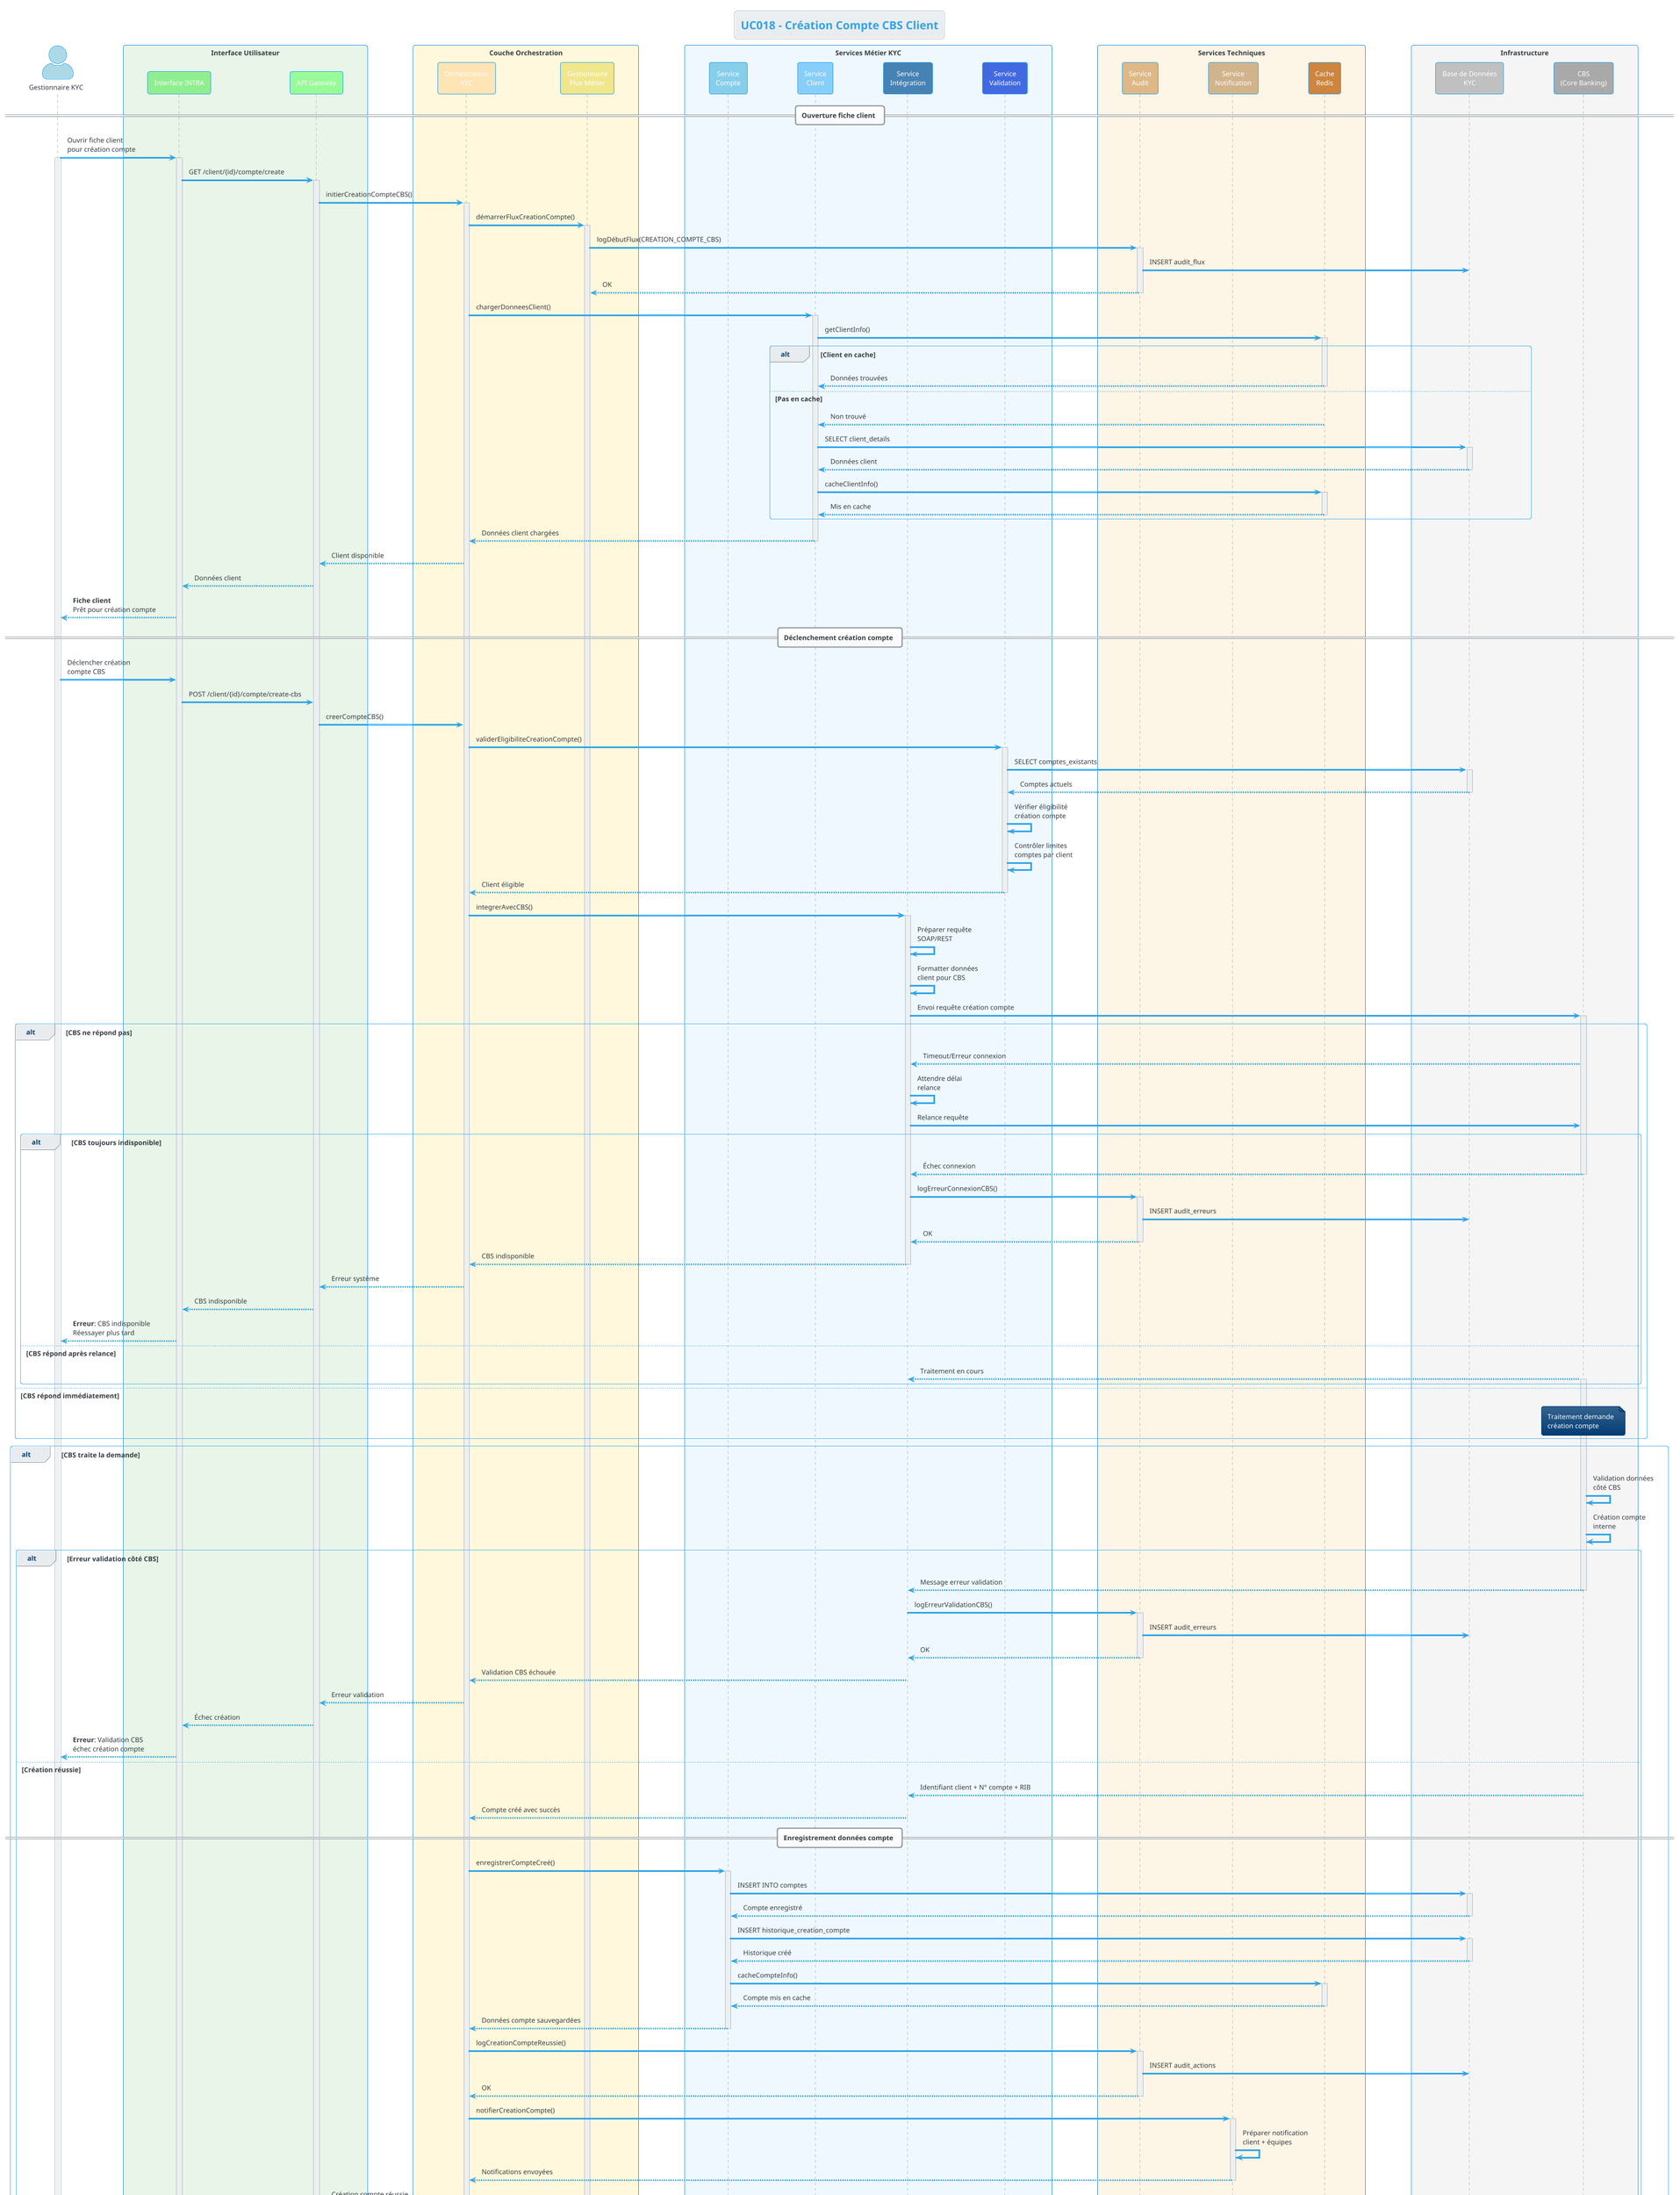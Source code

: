 @startuml UC018
!theme cerulean

title UC018 - Création Compte CBS Client
skinparam actorStyle awesome
skinparam sequenceBoxBorderColor #1E88E5
skinparam participantBackgroundColor #E3F2FD
skinparam lifeline {
    BackgroundColor #BBDEFB
}

' Acteurs externes
actor "Gestionnaire KYC" as Gestionnaire #LightBlue

' Couche présentation
box "Interface Utilisateur" #E8F5E8
    participant "Interface INTRA" as WebUI #90EE90
    participant "API Gateway" as Gateway #98FB98
end box

' Couche orchestration
box "Couche Orchestration" #FFF8DC
    participant "Orchestrateur\nKYC" as Orchestrator #FFE4B5
    participant "Gestionnaire\nFlux Métier" as FluxManager #F0E68C
end box

' Services métier
box "Services Métier KYC" #F0F8FF
    participant "Service\nCompte" as CompteService #87CEEB
    participant "Service\nClient" as ClientService #87CEFA
    participant "Service\nIntégration" as IntegrationService #4682B4
    participant "Service\nValidation" as ValidationService #4169E1
end box

' Services techniques
box "Services Techniques" #FDF5E6
    participant "Service\nAudit" as AuditService #DEB887
    participant "Service\nNotification" as NotificationService #D2B48C
    participant "Cache\nRedis" as CacheService #CD853F
end box

' Infrastructure
box "Infrastructure" #F5F5F5
    participant "Base de Données\nKYC" as DB #C0C0C0
    participant "CBS\n(Core Banking)" as CBS #A9A9A9
end box

== Ouverture fiche client ==

Gestionnaire -> WebUI : Ouvrir fiche client\npour création compte
activate Gestionnaire
activate WebUI

WebUI -> Gateway : GET /client/{id}/compte/create
activate Gateway

Gateway -> Orchestrator : initierCreationCompteCBS()
activate Orchestrator

Orchestrator -> FluxManager : démarrerFluxCreationCompte()
activate FluxManager

FluxManager -> AuditService : logDébutFlux(CREATION_COMPTE_CBS)
activate AuditService
AuditService -> DB : INSERT audit_flux
AuditService --> FluxManager : OK
deactivate AuditService

' Chargement données client
Orchestrator -> ClientService : chargerDonneesClient()
activate ClientService

ClientService -> CacheService : getClientInfo()
activate CacheService

alt Client en cache
    CacheService --> ClientService : Données trouvées
    deactivate CacheService
    
else Pas en cache
    CacheService --> ClientService : Non trouvé
    deactivate CacheService
    
    ClientService -> DB : SELECT client_details
    activate DB
    DB --> ClientService : Données client
    deactivate DB
    
    ClientService -> CacheService : cacheClientInfo()
    activate CacheService
    CacheService --> ClientService : Mis en cache
    deactivate CacheService
end

ClientService --> Orchestrator : Données client chargées
deactivate ClientService

Orchestrator --> Gateway : Client disponible
Gateway --> WebUI : Données client
WebUI --> Gestionnaire : **Fiche client**\nPrêt pour création compte

== Déclenchement création compte ==

Gestionnaire -> WebUI : Déclencher création\ncompte CBS
WebUI -> Gateway : POST /client/{id}/compte/create-cbs

Gateway -> Orchestrator : creerCompteCBS()

' Validation préalable
Orchestrator -> ValidationService : validerEligibiliteCreationCompte()
activate ValidationService

ValidationService -> DB : SELECT comptes_existants
activate DB
DB --> ValidationService : Comptes actuels
deactivate DB

ValidationService -> ValidationService : Vérifier éligibilité\ncréation compte
ValidationService -> ValidationService : Contrôler limites\ncomptes par client

ValidationService --> Orchestrator : Client éligible
deactivate ValidationService

' Intégration avec CBS
Orchestrator -> IntegrationService : integrerAvecCBS()
activate IntegrationService

IntegrationService -> IntegrationService : Préparer requête\nSOAP/REST
IntegrationService -> IntegrationService : Formatter données\nclient pour CBS

IntegrationService -> CBS : Envoi requête création compte
activate CBS

alt CBS ne répond pas
    CBS --> IntegrationService : Timeout/Erreur connexion
    
    IntegrationService -> IntegrationService : Attendre délai\nrelance
    IntegrationService -> CBS : Relance requête
    
    alt CBS toujours indisponible
        CBS --> IntegrationService : Échec connexion
        deactivate CBS
        
        IntegrationService -> AuditService : logErreurConnexionCBS()
        activate AuditService
        AuditService -> DB : INSERT audit_erreurs
        AuditService --> IntegrationService : OK
        deactivate AuditService
        
        IntegrationService --> Orchestrator : CBS indisponible
        deactivate IntegrationService
        
        Orchestrator --> Gateway : Erreur système
        Gateway --> WebUI : CBS indisponible
        WebUI --> Gestionnaire : **Erreur**: CBS indisponible\nRéessayer plus tard
        
    else CBS répond après relance
        CBS --> IntegrationService : Traitement en cours
        activate CBS
    end
    
else CBS répond immédiatement
    note over CBS : Traitement demande\ncréation compte
end

alt CBS traite la demande
    CBS -> CBS : Validation données\ncôté CBS
    CBS -> CBS : Création compte\ninterne
    
    alt Erreur validation côté CBS
        CBS --> IntegrationService : Message erreur validation
        deactivate CBS
        
        IntegrationService -> AuditService : logErreurValidationCBS()
        activate AuditService
        AuditService -> DB : INSERT audit_erreurs
        AuditService --> IntegrationService : OK
        deactivate AuditService
        
        IntegrationService --> Orchestrator : Validation CBS échouée
        deactivate IntegrationService
        
        Orchestrator --> Gateway : Erreur validation
        Gateway --> WebUI : Échec création
        WebUI --> Gestionnaire : **Erreur**: Validation CBS\néchec création compte
        
    else Création réussie
        CBS --> IntegrationService : Identifiant client + N° compte + RIB
        deactivate CBS
        
        IntegrationService --> Orchestrator : Compte créé avec succès
        deactivate IntegrationService
        
        == Enregistrement données compte ==
        
        Orchestrator -> CompteService : enregistrerCompteCreé()
        activate CompteService
        
        CompteService -> DB : INSERT INTO comptes
        activate DB
        DB --> CompteService : Compte enregistré
        deactivate DB
        
        CompteService -> DB : INSERT historique_creation_compte
        activate DB
        DB --> CompteService : Historique créé
        deactivate DB
        
        CompteService -> CacheService : cacheCompteInfo()
        activate CacheService
        CacheService --> CompteService : Compte mis en cache
        deactivate CacheService
        
        CompteService --> Orchestrator : Données compte sauvegardées
        deactivate CompteService
        
        ' Audit et notification
        Orchestrator -> AuditService : logCreationCompteReussie()
        activate AuditService
        AuditService -> DB : INSERT audit_actions
        AuditService --> Orchestrator : OK
        deactivate AuditService
        
        Orchestrator -> NotificationService : notifierCreationCompte()
        activate NotificationService
        NotificationService -> NotificationService : Préparer notification\nclient + équipes
        NotificationService --> Orchestrator : Notifications envoyées
        deactivate NotificationService
        
        Orchestrator --> Gateway : Création compte réussie
        Gateway --> WebUI : Confirmation création
        WebUI --> Gestionnaire : **Succès**: Compte créé\nN° Compte: ${numeroCompte}\nRIB disponible
        
        note over Gestionnaire : Compte CBS créé\navec succès\nRIB généré
    end
end

== Finalisation ==

Orchestrator -> FluxManager : terminerFluxCreationCompte()
FluxManager -> AuditService : logFinFlux()
activate AuditService
AuditService -> DB : UPDATE audit_flux
AuditService --> FluxManager : OK
deactivate AuditService

FluxManager --> Orchestrator : Flux terminé
deactivate FluxManager
deactivate Orchestrator

deactivate Gateway
deactivate WebUI
deactivate Gestionnaire

@enduml

